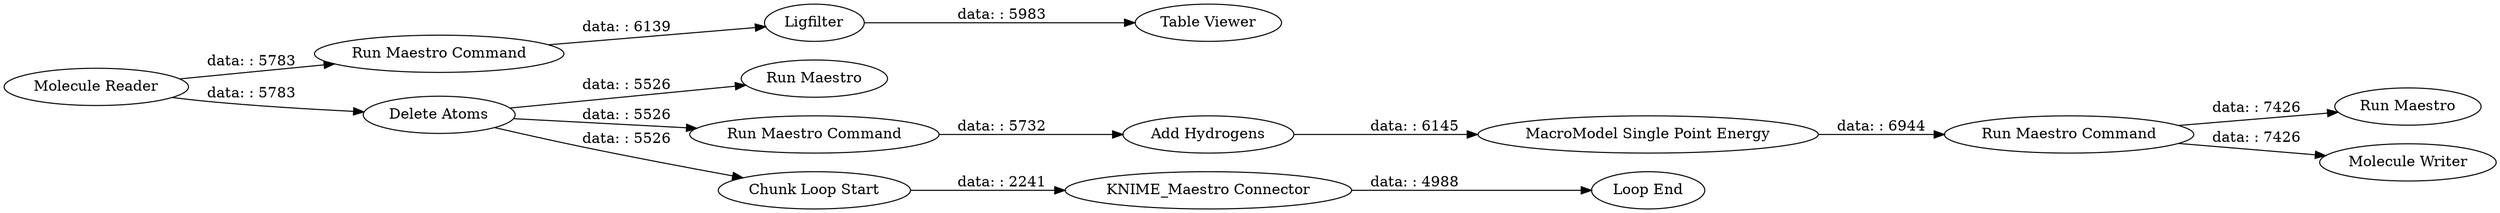 digraph {
	"2035180580725888307_87" [label="Molecule Reader"]
	"2035180580725888307_15301" [label="Run Maestro Command"]
	"2035180580725888307_9" [label="Run Maestro"]
	"2035180580725888307_6" [label="MacroModel Single Point Energy"]
	"2035180580725888307_12" [label="Run Maestro Command"]
	"2035180580725888307_15298" [label="Table Viewer"]
	"2035180580725888307_10146" [label="KNIME_Maestro Connector"]
	"2035180580725888307_10147" [label="Run Maestro"]
	"2035180580725888307_2" [label="Delete Atoms"]
	"2035180580725888307_5" [label="Add Hydrogens"]
	"2035180580725888307_86" [label="Molecule Writer"]
	"2035180580725888307_11" [label="Run Maestro Command"]
	"2035180580725888307_101" [label=Ligfilter]
	"2035180580725888307_89" [label="Loop End"]
	"2035180580725888307_88" [label="Chunk Loop Start"]
	"2035180580725888307_88" -> "2035180580725888307_10146" [label="data: : 2241"]
	"2035180580725888307_12" -> "2035180580725888307_86" [label="data: : 7426"]
	"2035180580725888307_10146" -> "2035180580725888307_89" [label="data: : 4988"]
	"2035180580725888307_101" -> "2035180580725888307_15298" [label="data: : 5983"]
	"2035180580725888307_2" -> "2035180580725888307_88" [label="data: : 5526"]
	"2035180580725888307_2" -> "2035180580725888307_11" [label="data: : 5526"]
	"2035180580725888307_12" -> "2035180580725888307_9" [label="data: : 7426"]
	"2035180580725888307_2" -> "2035180580725888307_10147" [label="data: : 5526"]
	"2035180580725888307_6" -> "2035180580725888307_12" [label="data: : 6944"]
	"2035180580725888307_15301" -> "2035180580725888307_101" [label="data: : 6139"]
	"2035180580725888307_5" -> "2035180580725888307_6" [label="data: : 6145"]
	"2035180580725888307_11" -> "2035180580725888307_5" [label="data: : 5732"]
	"2035180580725888307_87" -> "2035180580725888307_15301" [label="data: : 5783"]
	"2035180580725888307_87" -> "2035180580725888307_2" [label="data: : 5783"]
	rankdir=LR
}
